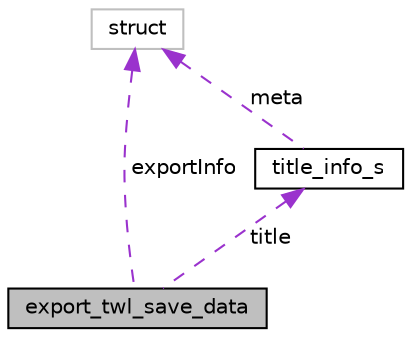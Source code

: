 digraph "export_twl_save_data"
{
  edge [fontname="Helvetica",fontsize="10",labelfontname="Helvetica",labelfontsize="10"];
  node [fontname="Helvetica",fontsize="10",shape=record];
  Node1 [label="export_twl_save_data",height=0.2,width=0.4,color="black", fillcolor="grey75", style="filled" fontcolor="black"];
  Node2 -> Node1 [dir="back",color="darkorchid3",fontsize="10",style="dashed",label=" exportInfo" ,fontname="Helvetica"];
  Node2 [label="struct",height=0.2,width=0.4,color="grey75", fillcolor="white", style="filled"];
  Node3 -> Node1 [dir="back",color="darkorchid3",fontsize="10",style="dashed",label=" title" ,fontname="Helvetica"];
  Node3 [label="title_info_s",height=0.2,width=0.4,color="black", fillcolor="white", style="filled",URL="$structtitle__info__s.html"];
  Node2 -> Node3 [dir="back",color="darkorchid3",fontsize="10",style="dashed",label=" meta" ,fontname="Helvetica"];
}
